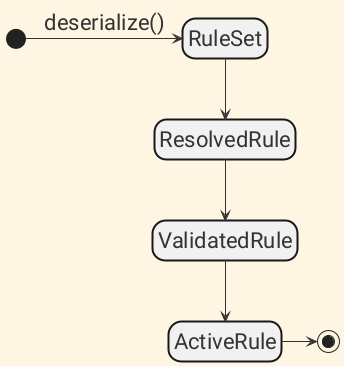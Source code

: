 @startuml rule-validation
!define BG fff5e3
!define TEXT 333

skinparam {
    ArrowColor #TEXT
    BackgroundColor #BG
    DefaultFontColor #TEXT
    DefaultFontName Roboto
    DefaultFontSize 22
}

skinparam state {
    BorderThickness 2
}

hide empty description

[*] -> RuleSet : deserialize()
RuleSet --> ResolvedRule
ResolvedRule --> ValidatedRule
ValidatedRule --> ActiveRule
ActiveRule -> [*]

@enduml